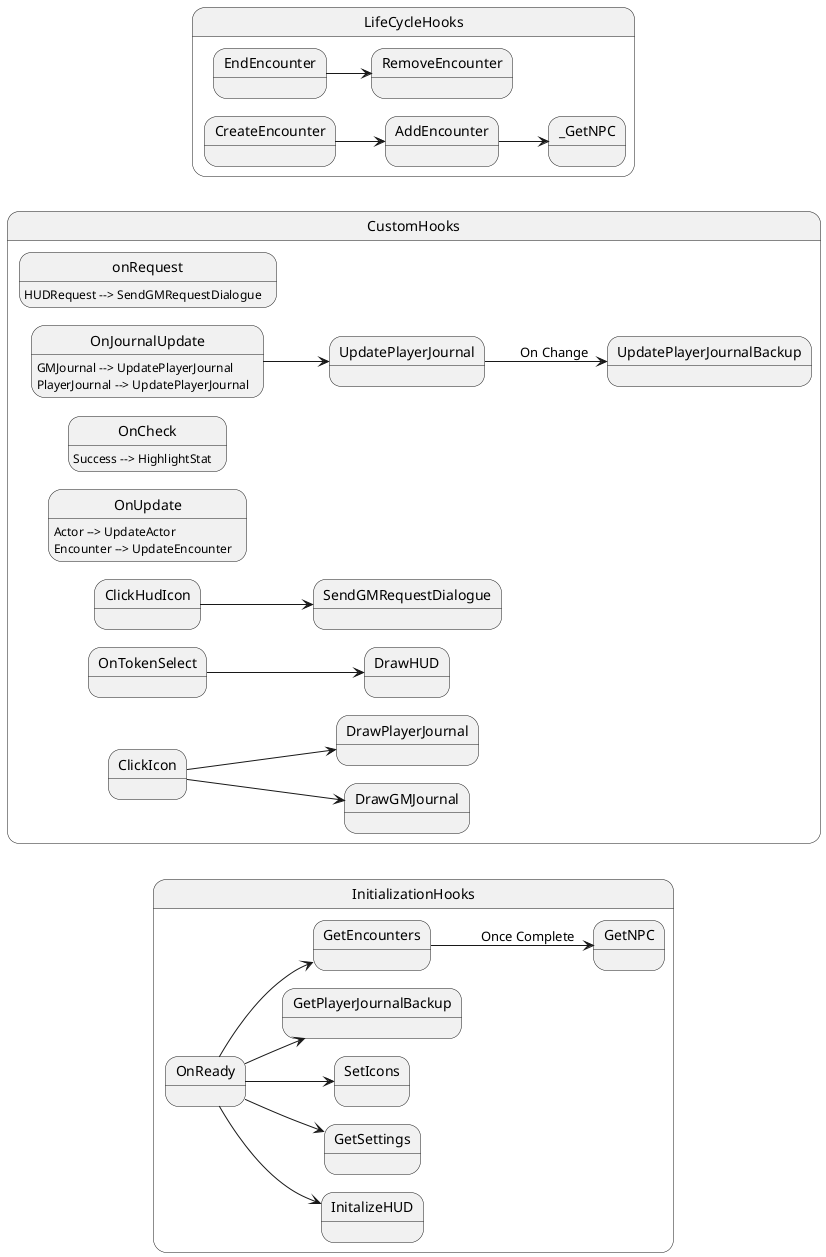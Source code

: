 @startuml
'https://plantuml.com/sequence-diagram

left to right direction
state InitializationHooks {
    OnReady --> GetEncounters
    GetEncounters --> GetNPC : Once Complete
    OnReady --> GetPlayerJournalBackup
    OnReady --> SetIcons
    OnReady --> GetSettings
    OnReady --> InitalizeHUD
    }

state CustomHooks {
   ClickIcon --> DrawPlayerJournal
   ClickIcon --> DrawGMJournal
   OnTokenSelect --> DrawHUD
   ClickHudIcon --> SendGMRequestDialogue

   OnUpdate: Actor --> UpdateActor
   OnUpdate: Encounter --> UpdateEncounter

   OnCheck: Success --> HighlightStat

   OnJournalUpdate: GMJournal --> UpdatePlayerJournal
   OnJournalUpdate: PlayerJournal --> UpdatePlayerJournal

   onRequest: HUDRequest --> SendGMRequestDialogue

   OnJournalUpdate --> UpdatePlayerJournal
   UpdatePlayerJournal --> UpdatePlayerJournalBackup : On Change

}

state LifeCycleHooks {
    CreateEncounter --> AddEncounter
    AddEncounter --> _GetNPC
    EndEncounter --> RemoveEncounter
}

@enduml